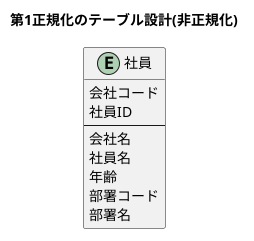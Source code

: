 @startuml
title 第1正規化のテーブル設計(非正規化)
entity "社員" as employee {
    会社コード
    社員ID
    --
    会社名
    社員名
    年齢
    部署コード
    部署名
}
@enduml